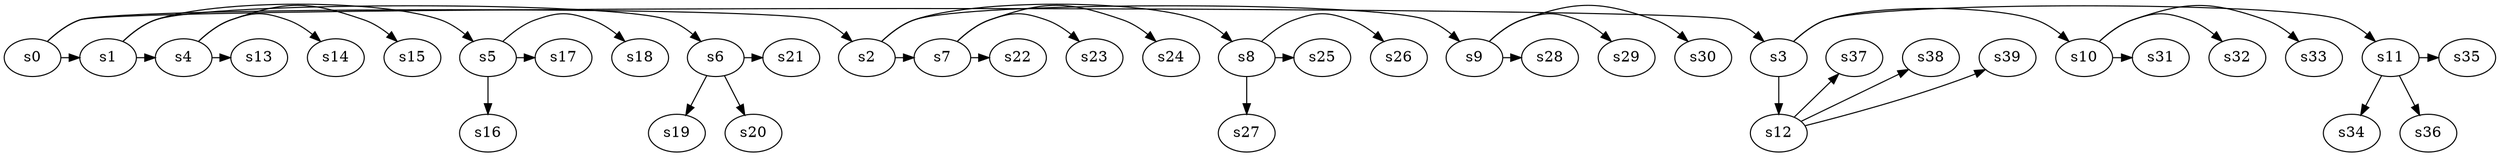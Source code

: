 digraph game_0385_branch_4_3 {
    s0 [name="s0", player=0, target=1];
    s1 [name="s1", player=1, target=1];
    s2 [name="s2", player=0];
    s3 [name="s3", player=1, target=1];
    s4 [name="s4", player=1, target=1];
    s5 [name="s5", player=1];
    s6 [name="s6", player=0];
    s7 [name="s7", player=0];
    s8 [name="s8", player=0, target=1];
    s9 [name="s9", player=0, target=1];
    s10 [name="s10", player=1];
    s11 [name="s11", player=0, target=1];
    s12 [name="s12", player=0];
    s13 [name="s13", player=0];
    s14 [name="s14", player=0];
    s15 [name="s15", player=1];
    s16 [name="s16", player=1];
    s17 [name="s17", player=1, target=1];
    s18 [name="s18", player=0];
    s19 [name="s19", player=1];
    s20 [name="s20", player=0, target=1];
    s21 [name="s21", player=0];
    s22 [name="s22", player=1];
    s23 [name="s23", player=0, target=1];
    s24 [name="s24", player=0];
    s25 [name="s25", player=0];
    s26 [name="s26", player=1];
    s27 [name="s27", player=0];
    s28 [name="s28", player=1, target=1];
    s29 [name="s29", player=1];
    s30 [name="s30", player=1];
    s31 [name="s31", player=0];
    s32 [name="s32", player=1];
    s33 [name="s33", player=1];
    s34 [name="s34", player=1];
    s35 [name="s35", player=0];
    s36 [name="s36", player=0, target=1];
    s37 [name="s37", player=1];
    s38 [name="s38", player=1, target=1];
    s39 [name="s39", player=0, target=1];

    s0 -> s1 [constraint="time == 0 || time == 7 || time == 11 || time == 12"];
    s0 -> s2 [constraint="!(time % 4 == 0)"];
    s0 -> s3 [constraint="time % 4 == 0 || time % 3 == 1"];
    s1 -> s4 [constraint="time % 3 == 0"];
    s1 -> s5 [constraint="time % 5 == 3"];
    s1 -> s6 [constraint="time % 4 == 0 || time % 4 == 1"];
    s2 -> s7 [constraint="time % 3 == 0"];
    s2 -> s8 [constraint="time % 4 == 1"];
    s2 -> s9 [constraint="time % 4 == 0 || time % 4 == 1"];
    s3 -> s10 [constraint="time % 3 == 1"];
    s3 -> s11 [constraint="!(time % 4 == 0)"];
    s3 -> s12;
    s4 -> s13 [constraint="time % 3 == 1"];
    s4 -> s14 [constraint="!(time % 4 == 0)"];
    s4 -> s15 [constraint="time % 6 == 4"];
    s5 -> s16;
    s5 -> s17 [constraint="!(time % 4 == 0)"];
    s5 -> s18 [constraint="time == 3 || time == 14"];
    s6 -> s19;
    s6 -> s20;
    s6 -> s21 [constraint="time == 2 || time == 7 || time == 11"];
    s7 -> s22 [constraint="time == 10 || time == 12"];
    s7 -> s23 [constraint="time == 3 || time == 11 || time == 13"];
    s7 -> s24 [constraint="time == 8 || time == 9 || time == 10 || time == 13"];
    s8 -> s25 [constraint="time % 3 == 1"];
    s8 -> s26 [constraint="time % 4 == 1"];
    s8 -> s27;
    s9 -> s28 [constraint="time == 0 || time == 7 || time == 13"];
    s9 -> s29 [constraint="time == 2 || time == 13"];
    s9 -> s30 [constraint="time % 3 == 0"];
    s10 -> s31 [constraint="time == 1 || time == 2 || time == 5 || time == 9"];
    s10 -> s32 [constraint="time % 5 == 2"];
    s10 -> s33 [constraint="time == 1 || time == 3"];
    s11 -> s34;
    s11 -> s35 [constraint="time % 3 == 0 || time % 3 == 1"];
    s11 -> s36;
    s12 -> s37 [constraint="time % 2 == 1"];
    s12 -> s38 [constraint="time % 4 == 3"];
    s12 -> s39 [constraint="time % 4 == 0 || time % 3 == 1"];
}
